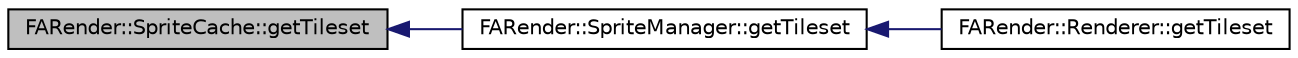 digraph G
{
  edge [fontname="Helvetica",fontsize="10",labelfontname="Helvetica",labelfontsize="10"];
  node [fontname="Helvetica",fontsize="10",shape=record];
  rankdir="LR";
  Node1 [label="FARender::SpriteCache::getTileset",height=0.2,width=0.4,color="black", fillcolor="grey75", style="filled" fontcolor="black"];
  Node1 -> Node2 [dir="back",color="midnightblue",fontsize="10",style="solid",fontname="Helvetica"];
  Node2 [label="FARender::SpriteManager::getTileset",height=0.2,width=0.4,color="black", fillcolor="white", style="filled",URL="$class_f_a_render_1_1_sprite_manager.html#a7450a462f8996ce0c8658b7173edaeb0",tooltip="To be called from the game thread."];
  Node2 -> Node3 [dir="back",color="midnightblue",fontsize="10",style="solid",fontname="Helvetica"];
  Node3 [label="FARender::Renderer::getTileset",height=0.2,width=0.4,color="black", fillcolor="white", style="filled",URL="$class_f_a_render_1_1_renderer.html#a8b24a99e7bba3ef06fbed07f56d7dbc1"];
}
